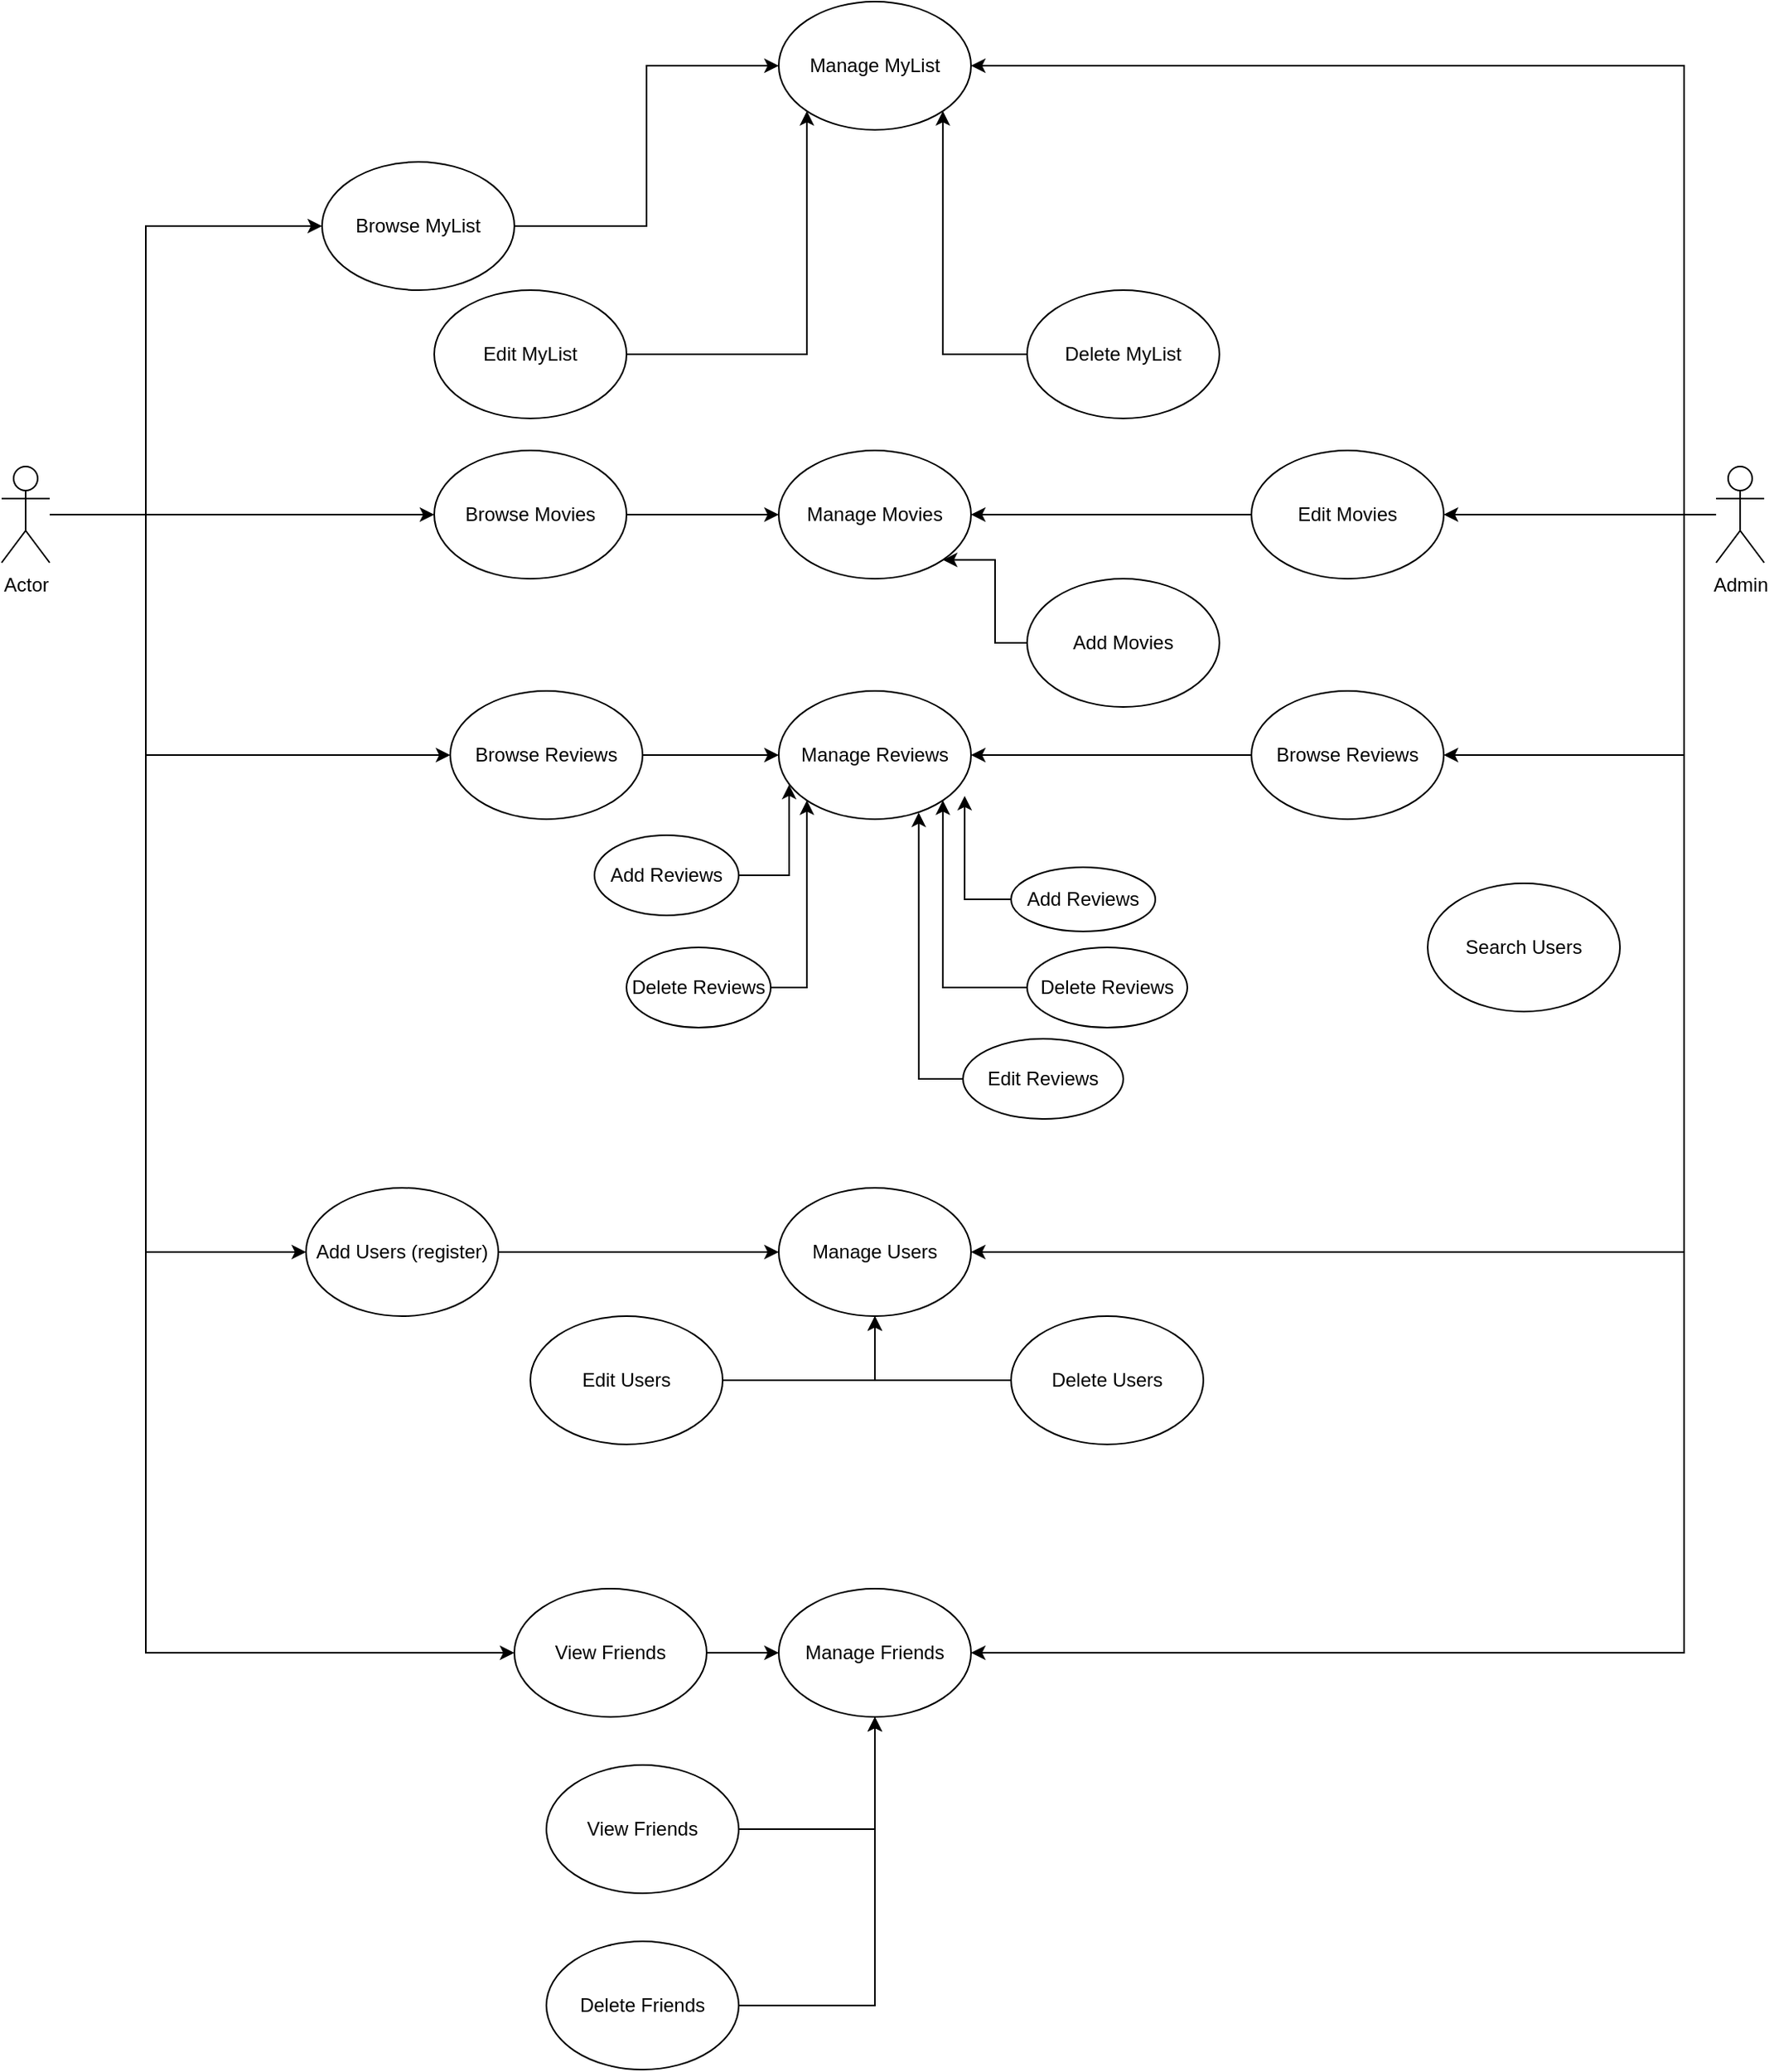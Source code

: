 <mxfile version="22.1.8" type="github">
  <diagram name="Page-1" id="ZeniHqI1XKFf16gRrM0b">
    <mxGraphModel dx="1216" dy="548" grid="1" gridSize="10" guides="1" tooltips="1" connect="1" arrows="1" fold="1" page="1" pageScale="1" pageWidth="1169" pageHeight="827" math="0" shadow="0">
      <root>
        <mxCell id="0" />
        <mxCell id="1" parent="0" />
        <mxCell id="5YAnPsfXHZ9A6MLN7WG7-42" style="edgeStyle=orthogonalEdgeStyle;rounded=0;orthogonalLoop=1;jettySize=auto;html=1;entryX=0;entryY=0.5;entryDx=0;entryDy=0;" parent="1" source="5YAnPsfXHZ9A6MLN7WG7-23" target="5YAnPsfXHZ9A6MLN7WG7-41" edge="1">
          <mxGeometry relative="1" as="geometry">
            <Array as="points">
              <mxPoint x="130" y="370" />
              <mxPoint x="130" y="190" />
            </Array>
          </mxGeometry>
        </mxCell>
        <mxCell id="5YAnPsfXHZ9A6MLN7WG7-50" style="edgeStyle=orthogonalEdgeStyle;rounded=0;orthogonalLoop=1;jettySize=auto;html=1;entryX=0;entryY=0.5;entryDx=0;entryDy=0;" parent="1" source="5YAnPsfXHZ9A6MLN7WG7-23" target="5YAnPsfXHZ9A6MLN7WG7-49" edge="1">
          <mxGeometry relative="1" as="geometry" />
        </mxCell>
        <mxCell id="5YAnPsfXHZ9A6MLN7WG7-59" style="edgeStyle=orthogonalEdgeStyle;rounded=0;orthogonalLoop=1;jettySize=auto;html=1;entryX=0;entryY=0.5;entryDx=0;entryDy=0;" parent="1" source="5YAnPsfXHZ9A6MLN7WG7-23" target="5YAnPsfXHZ9A6MLN7WG7-35" edge="1">
          <mxGeometry relative="1" as="geometry">
            <Array as="points">
              <mxPoint x="130" y="370" />
              <mxPoint x="130" y="520" />
            </Array>
          </mxGeometry>
        </mxCell>
        <mxCell id="fzHocNFi2LqluSGwRaMU-2" style="edgeStyle=orthogonalEdgeStyle;rounded=0;orthogonalLoop=1;jettySize=auto;html=1;entryX=0;entryY=0.5;entryDx=0;entryDy=0;" edge="1" parent="1" source="5YAnPsfXHZ9A6MLN7WG7-23" target="5YAnPsfXHZ9A6MLN7WG7-36">
          <mxGeometry relative="1" as="geometry">
            <Array as="points">
              <mxPoint x="130" y="370" />
              <mxPoint x="130" y="830" />
            </Array>
          </mxGeometry>
        </mxCell>
        <mxCell id="fzHocNFi2LqluSGwRaMU-11" style="edgeStyle=orthogonalEdgeStyle;rounded=0;orthogonalLoop=1;jettySize=auto;html=1;entryX=0;entryY=0.5;entryDx=0;entryDy=0;" edge="1" parent="1" source="5YAnPsfXHZ9A6MLN7WG7-23" target="fzHocNFi2LqluSGwRaMU-8">
          <mxGeometry relative="1" as="geometry">
            <Array as="points">
              <mxPoint x="130" y="370" />
              <mxPoint x="130" y="1080" />
            </Array>
          </mxGeometry>
        </mxCell>
        <mxCell id="5YAnPsfXHZ9A6MLN7WG7-23" value="Actor" style="shape=umlActor;verticalLabelPosition=bottom;verticalAlign=top;html=1;outlineConnect=0;" parent="1" vertex="1">
          <mxGeometry x="40" y="340" width="30" height="60" as="geometry" />
        </mxCell>
        <mxCell id="5YAnPsfXHZ9A6MLN7WG7-52" style="edgeStyle=orthogonalEdgeStyle;rounded=0;orthogonalLoop=1;jettySize=auto;html=1;entryX=1;entryY=0.5;entryDx=0;entryDy=0;" parent="1" source="5YAnPsfXHZ9A6MLN7WG7-25" target="5YAnPsfXHZ9A6MLN7WG7-30" edge="1">
          <mxGeometry relative="1" as="geometry">
            <Array as="points">
              <mxPoint x="1090" y="370" />
              <mxPoint x="1090" y="90" />
            </Array>
          </mxGeometry>
        </mxCell>
        <mxCell id="5YAnPsfXHZ9A6MLN7WG7-55" style="edgeStyle=orthogonalEdgeStyle;rounded=0;orthogonalLoop=1;jettySize=auto;html=1;" parent="1" source="5YAnPsfXHZ9A6MLN7WG7-25" target="5YAnPsfXHZ9A6MLN7WG7-54" edge="1">
          <mxGeometry relative="1" as="geometry" />
        </mxCell>
        <mxCell id="5YAnPsfXHZ9A6MLN7WG7-63" style="edgeStyle=orthogonalEdgeStyle;rounded=0;orthogonalLoop=1;jettySize=auto;html=1;entryX=1;entryY=0.5;entryDx=0;entryDy=0;" parent="1" source="5YAnPsfXHZ9A6MLN7WG7-25" target="5YAnPsfXHZ9A6MLN7WG7-62" edge="1">
          <mxGeometry relative="1" as="geometry">
            <Array as="points">
              <mxPoint x="1090" y="370" />
              <mxPoint x="1090" y="520" />
            </Array>
          </mxGeometry>
        </mxCell>
        <mxCell id="fzHocNFi2LqluSGwRaMU-6" style="edgeStyle=orthogonalEdgeStyle;rounded=0;orthogonalLoop=1;jettySize=auto;html=1;entryX=1;entryY=0.5;entryDx=0;entryDy=0;" edge="1" parent="1" source="5YAnPsfXHZ9A6MLN7WG7-25" target="5YAnPsfXHZ9A6MLN7WG7-29">
          <mxGeometry relative="1" as="geometry">
            <Array as="points">
              <mxPoint x="1090" y="370" />
              <mxPoint x="1090" y="830" />
            </Array>
          </mxGeometry>
        </mxCell>
        <mxCell id="fzHocNFi2LqluSGwRaMU-15" style="edgeStyle=orthogonalEdgeStyle;rounded=0;orthogonalLoop=1;jettySize=auto;html=1;entryX=1;entryY=0.5;entryDx=0;entryDy=0;" edge="1" parent="1" source="5YAnPsfXHZ9A6MLN7WG7-25" target="5YAnPsfXHZ9A6MLN7WG7-40">
          <mxGeometry relative="1" as="geometry">
            <Array as="points">
              <mxPoint x="1090" y="370" />
              <mxPoint x="1090" y="1080" />
            </Array>
          </mxGeometry>
        </mxCell>
        <mxCell id="5YAnPsfXHZ9A6MLN7WG7-25" value="Admin" style="shape=umlActor;verticalLabelPosition=bottom;verticalAlign=top;html=1;outlineConnect=0;" parent="1" vertex="1">
          <mxGeometry x="1110" y="340" width="30" height="60" as="geometry" />
        </mxCell>
        <mxCell id="5YAnPsfXHZ9A6MLN7WG7-28" value="Manage Movies" style="ellipse;whiteSpace=wrap;html=1;" parent="1" vertex="1">
          <mxGeometry x="525" y="330" width="120" height="80" as="geometry" />
        </mxCell>
        <mxCell id="5YAnPsfXHZ9A6MLN7WG7-29" value="Manage Users" style="ellipse;whiteSpace=wrap;html=1;" parent="1" vertex="1">
          <mxGeometry x="525" y="790" width="120" height="80" as="geometry" />
        </mxCell>
        <mxCell id="5YAnPsfXHZ9A6MLN7WG7-30" value="Manage MyList" style="ellipse;whiteSpace=wrap;html=1;" parent="1" vertex="1">
          <mxGeometry x="525" y="50" width="120" height="80" as="geometry" />
        </mxCell>
        <mxCell id="5YAnPsfXHZ9A6MLN7WG7-31" value="Manage Reviews" style="ellipse;whiteSpace=wrap;html=1;" parent="1" vertex="1">
          <mxGeometry x="525" y="480" width="120" height="80" as="geometry" />
        </mxCell>
        <mxCell id="5YAnPsfXHZ9A6MLN7WG7-32" value="Add Reviews" style="ellipse;whiteSpace=wrap;html=1;" parent="1" vertex="1">
          <mxGeometry x="410" y="570" width="90" height="50" as="geometry" />
        </mxCell>
        <mxCell id="5YAnPsfXHZ9A6MLN7WG7-61" style="edgeStyle=orthogonalEdgeStyle;rounded=0;orthogonalLoop=1;jettySize=auto;html=1;entryX=0;entryY=1;entryDx=0;entryDy=0;" parent="1" source="5YAnPsfXHZ9A6MLN7WG7-33" target="5YAnPsfXHZ9A6MLN7WG7-31" edge="1">
          <mxGeometry relative="1" as="geometry" />
        </mxCell>
        <mxCell id="5YAnPsfXHZ9A6MLN7WG7-33" value="Delete Reviews" style="ellipse;whiteSpace=wrap;html=1;" parent="1" vertex="1">
          <mxGeometry x="430" y="640" width="90" height="50" as="geometry" />
        </mxCell>
        <mxCell id="5YAnPsfXHZ9A6MLN7WG7-60" style="edgeStyle=orthogonalEdgeStyle;rounded=0;orthogonalLoop=1;jettySize=auto;html=1;" parent="1" source="5YAnPsfXHZ9A6MLN7WG7-35" target="5YAnPsfXHZ9A6MLN7WG7-31" edge="1">
          <mxGeometry relative="1" as="geometry" />
        </mxCell>
        <mxCell id="5YAnPsfXHZ9A6MLN7WG7-35" value="Browse Reviews" style="ellipse;whiteSpace=wrap;html=1;" parent="1" vertex="1">
          <mxGeometry x="320" y="480" width="120" height="80" as="geometry" />
        </mxCell>
        <mxCell id="fzHocNFi2LqluSGwRaMU-3" style="edgeStyle=orthogonalEdgeStyle;rounded=0;orthogonalLoop=1;jettySize=auto;html=1;entryX=0;entryY=0.5;entryDx=0;entryDy=0;" edge="1" parent="1" source="5YAnPsfXHZ9A6MLN7WG7-36" target="5YAnPsfXHZ9A6MLN7WG7-29">
          <mxGeometry relative="1" as="geometry" />
        </mxCell>
        <mxCell id="5YAnPsfXHZ9A6MLN7WG7-36" value="Add Users (register)" style="ellipse;whiteSpace=wrap;html=1;" parent="1" vertex="1">
          <mxGeometry x="230" y="790" width="120" height="80" as="geometry" />
        </mxCell>
        <mxCell id="fzHocNFi2LqluSGwRaMU-4" style="edgeStyle=orthogonalEdgeStyle;rounded=0;orthogonalLoop=1;jettySize=auto;html=1;entryX=0.5;entryY=1;entryDx=0;entryDy=0;" edge="1" parent="1" source="5YAnPsfXHZ9A6MLN7WG7-37" target="5YAnPsfXHZ9A6MLN7WG7-29">
          <mxGeometry relative="1" as="geometry" />
        </mxCell>
        <mxCell id="5YAnPsfXHZ9A6MLN7WG7-37" value="Edit Users" style="ellipse;whiteSpace=wrap;html=1;" parent="1" vertex="1">
          <mxGeometry x="370" y="870" width="120" height="80" as="geometry" />
        </mxCell>
        <mxCell id="fzHocNFi2LqluSGwRaMU-7" style="edgeStyle=orthogonalEdgeStyle;rounded=0;orthogonalLoop=1;jettySize=auto;html=1;entryX=0.5;entryY=1;entryDx=0;entryDy=0;" edge="1" parent="1" source="5YAnPsfXHZ9A6MLN7WG7-38" target="5YAnPsfXHZ9A6MLN7WG7-29">
          <mxGeometry relative="1" as="geometry" />
        </mxCell>
        <mxCell id="5YAnPsfXHZ9A6MLN7WG7-38" value="Delete Users" style="ellipse;whiteSpace=wrap;html=1;" parent="1" vertex="1">
          <mxGeometry x="670" y="870" width="120" height="80" as="geometry" />
        </mxCell>
        <mxCell id="5YAnPsfXHZ9A6MLN7WG7-39" value="Search Users" style="ellipse;whiteSpace=wrap;html=1;" parent="1" vertex="1">
          <mxGeometry x="930" y="600" width="120" height="80" as="geometry" />
        </mxCell>
        <mxCell id="5YAnPsfXHZ9A6MLN7WG7-40" value="Manage Friends" style="ellipse;whiteSpace=wrap;html=1;" parent="1" vertex="1">
          <mxGeometry x="525" y="1040" width="120" height="80" as="geometry" />
        </mxCell>
        <mxCell id="5YAnPsfXHZ9A6MLN7WG7-43" style="edgeStyle=orthogonalEdgeStyle;rounded=0;orthogonalLoop=1;jettySize=auto;html=1;entryX=0;entryY=0.5;entryDx=0;entryDy=0;" parent="1" source="5YAnPsfXHZ9A6MLN7WG7-41" target="5YAnPsfXHZ9A6MLN7WG7-30" edge="1">
          <mxGeometry relative="1" as="geometry" />
        </mxCell>
        <mxCell id="5YAnPsfXHZ9A6MLN7WG7-41" value="Browse MyList" style="ellipse;whiteSpace=wrap;html=1;" parent="1" vertex="1">
          <mxGeometry x="240" y="150" width="120" height="80" as="geometry" />
        </mxCell>
        <mxCell id="5YAnPsfXHZ9A6MLN7WG7-45" style="edgeStyle=orthogonalEdgeStyle;rounded=0;orthogonalLoop=1;jettySize=auto;html=1;entryX=0;entryY=1;entryDx=0;entryDy=0;" parent="1" source="5YAnPsfXHZ9A6MLN7WG7-44" target="5YAnPsfXHZ9A6MLN7WG7-30" edge="1">
          <mxGeometry relative="1" as="geometry" />
        </mxCell>
        <mxCell id="5YAnPsfXHZ9A6MLN7WG7-44" value="Edit MyList" style="ellipse;whiteSpace=wrap;html=1;" parent="1" vertex="1">
          <mxGeometry x="310" y="230" width="120" height="80" as="geometry" />
        </mxCell>
        <mxCell id="5YAnPsfXHZ9A6MLN7WG7-47" style="edgeStyle=orthogonalEdgeStyle;rounded=0;orthogonalLoop=1;jettySize=auto;html=1;entryX=1;entryY=1;entryDx=0;entryDy=0;" parent="1" source="5YAnPsfXHZ9A6MLN7WG7-46" target="5YAnPsfXHZ9A6MLN7WG7-30" edge="1">
          <mxGeometry relative="1" as="geometry" />
        </mxCell>
        <mxCell id="5YAnPsfXHZ9A6MLN7WG7-46" value="Delete MyList" style="ellipse;whiteSpace=wrap;html=1;" parent="1" vertex="1">
          <mxGeometry x="680" y="230" width="120" height="80" as="geometry" />
        </mxCell>
        <mxCell id="5YAnPsfXHZ9A6MLN7WG7-51" style="edgeStyle=orthogonalEdgeStyle;rounded=0;orthogonalLoop=1;jettySize=auto;html=1;" parent="1" source="5YAnPsfXHZ9A6MLN7WG7-49" target="5YAnPsfXHZ9A6MLN7WG7-28" edge="1">
          <mxGeometry relative="1" as="geometry" />
        </mxCell>
        <mxCell id="5YAnPsfXHZ9A6MLN7WG7-49" value="Browse Movies" style="ellipse;whiteSpace=wrap;html=1;" parent="1" vertex="1">
          <mxGeometry x="310" y="330" width="120" height="80" as="geometry" />
        </mxCell>
        <mxCell id="5YAnPsfXHZ9A6MLN7WG7-58" style="edgeStyle=orthogonalEdgeStyle;rounded=0;orthogonalLoop=1;jettySize=auto;html=1;entryX=1;entryY=1;entryDx=0;entryDy=0;" parent="1" source="5YAnPsfXHZ9A6MLN7WG7-53" target="5YAnPsfXHZ9A6MLN7WG7-28" edge="1">
          <mxGeometry relative="1" as="geometry" />
        </mxCell>
        <mxCell id="5YAnPsfXHZ9A6MLN7WG7-53" value="Add Movies" style="ellipse;whiteSpace=wrap;html=1;" parent="1" vertex="1">
          <mxGeometry x="680" y="410" width="120" height="80" as="geometry" />
        </mxCell>
        <mxCell id="5YAnPsfXHZ9A6MLN7WG7-57" style="edgeStyle=orthogonalEdgeStyle;rounded=0;orthogonalLoop=1;jettySize=auto;html=1;entryX=1;entryY=0.5;entryDx=0;entryDy=0;" parent="1" source="5YAnPsfXHZ9A6MLN7WG7-54" target="5YAnPsfXHZ9A6MLN7WG7-28" edge="1">
          <mxGeometry relative="1" as="geometry" />
        </mxCell>
        <mxCell id="5YAnPsfXHZ9A6MLN7WG7-54" value="Edit Movies" style="ellipse;whiteSpace=wrap;html=1;" parent="1" vertex="1">
          <mxGeometry x="820" y="330" width="120" height="80" as="geometry" />
        </mxCell>
        <mxCell id="5YAnPsfXHZ9A6MLN7WG7-66" style="edgeStyle=orthogonalEdgeStyle;rounded=0;orthogonalLoop=1;jettySize=auto;html=1;entryX=1;entryY=0.5;entryDx=0;entryDy=0;" parent="1" source="5YAnPsfXHZ9A6MLN7WG7-62" target="5YAnPsfXHZ9A6MLN7WG7-31" edge="1">
          <mxGeometry relative="1" as="geometry" />
        </mxCell>
        <mxCell id="5YAnPsfXHZ9A6MLN7WG7-62" value="Browse Reviews" style="ellipse;whiteSpace=wrap;html=1;" parent="1" vertex="1">
          <mxGeometry x="820" y="480" width="120" height="80" as="geometry" />
        </mxCell>
        <mxCell id="5YAnPsfXHZ9A6MLN7WG7-64" value="Delete Reviews" style="ellipse;whiteSpace=wrap;html=1;" parent="1" vertex="1">
          <mxGeometry x="680" y="640" width="100" height="50" as="geometry" />
        </mxCell>
        <mxCell id="5YAnPsfXHZ9A6MLN7WG7-65" style="edgeStyle=orthogonalEdgeStyle;rounded=0;orthogonalLoop=1;jettySize=auto;html=1;entryX=1;entryY=1;entryDx=0;entryDy=0;" parent="1" source="5YAnPsfXHZ9A6MLN7WG7-64" target="5YAnPsfXHZ9A6MLN7WG7-31" edge="1">
          <mxGeometry relative="1" as="geometry" />
        </mxCell>
        <mxCell id="5YAnPsfXHZ9A6MLN7WG7-67" style="edgeStyle=orthogonalEdgeStyle;rounded=0;orthogonalLoop=1;jettySize=auto;html=1;entryX=0.054;entryY=0.731;entryDx=0;entryDy=0;entryPerimeter=0;" parent="1" source="5YAnPsfXHZ9A6MLN7WG7-32" target="5YAnPsfXHZ9A6MLN7WG7-31" edge="1">
          <mxGeometry relative="1" as="geometry" />
        </mxCell>
        <mxCell id="5YAnPsfXHZ9A6MLN7WG7-68" value="Add Reviews" style="ellipse;whiteSpace=wrap;html=1;" parent="1" vertex="1">
          <mxGeometry x="670" y="590" width="90" height="40" as="geometry" />
        </mxCell>
        <mxCell id="5YAnPsfXHZ9A6MLN7WG7-69" style="edgeStyle=orthogonalEdgeStyle;rounded=0;orthogonalLoop=1;jettySize=auto;html=1;entryX=0.967;entryY=0.818;entryDx=0;entryDy=0;entryPerimeter=0;" parent="1" source="5YAnPsfXHZ9A6MLN7WG7-68" target="5YAnPsfXHZ9A6MLN7WG7-31" edge="1">
          <mxGeometry relative="1" as="geometry" />
        </mxCell>
        <mxCell id="5YAnPsfXHZ9A6MLN7WG7-70" value="Edit Reviews" style="ellipse;whiteSpace=wrap;html=1;" parent="1" vertex="1">
          <mxGeometry x="640" y="697" width="100" height="50" as="geometry" />
        </mxCell>
        <mxCell id="5YAnPsfXHZ9A6MLN7WG7-71" style="edgeStyle=orthogonalEdgeStyle;rounded=0;orthogonalLoop=1;jettySize=auto;html=1;entryX=0.728;entryY=0.948;entryDx=0;entryDy=0;entryPerimeter=0;" parent="1" source="5YAnPsfXHZ9A6MLN7WG7-70" target="5YAnPsfXHZ9A6MLN7WG7-31" edge="1">
          <mxGeometry relative="1" as="geometry">
            <Array as="points">
              <mxPoint x="612" y="722" />
            </Array>
          </mxGeometry>
        </mxCell>
        <mxCell id="fzHocNFi2LqluSGwRaMU-12" value="" style="edgeStyle=orthogonalEdgeStyle;rounded=0;orthogonalLoop=1;jettySize=auto;html=1;" edge="1" parent="1" source="fzHocNFi2LqluSGwRaMU-8" target="5YAnPsfXHZ9A6MLN7WG7-40">
          <mxGeometry relative="1" as="geometry" />
        </mxCell>
        <mxCell id="fzHocNFi2LqluSGwRaMU-8" value="View Friends" style="ellipse;whiteSpace=wrap;html=1;" vertex="1" parent="1">
          <mxGeometry x="360" y="1040" width="120" height="80" as="geometry" />
        </mxCell>
        <mxCell id="fzHocNFi2LqluSGwRaMU-13" style="edgeStyle=orthogonalEdgeStyle;rounded=0;orthogonalLoop=1;jettySize=auto;html=1;entryX=0.5;entryY=1;entryDx=0;entryDy=0;" edge="1" parent="1" source="fzHocNFi2LqluSGwRaMU-9" target="5YAnPsfXHZ9A6MLN7WG7-40">
          <mxGeometry relative="1" as="geometry" />
        </mxCell>
        <mxCell id="fzHocNFi2LqluSGwRaMU-9" value="View Friends" style="ellipse;whiteSpace=wrap;html=1;" vertex="1" parent="1">
          <mxGeometry x="380" y="1150" width="120" height="80" as="geometry" />
        </mxCell>
        <mxCell id="fzHocNFi2LqluSGwRaMU-14" style="edgeStyle=orthogonalEdgeStyle;rounded=0;orthogonalLoop=1;jettySize=auto;html=1;entryX=0.5;entryY=1;entryDx=0;entryDy=0;" edge="1" parent="1" source="fzHocNFi2LqluSGwRaMU-10" target="5YAnPsfXHZ9A6MLN7WG7-40">
          <mxGeometry relative="1" as="geometry" />
        </mxCell>
        <mxCell id="fzHocNFi2LqluSGwRaMU-10" value="Delete Friends" style="ellipse;whiteSpace=wrap;html=1;" vertex="1" parent="1">
          <mxGeometry x="380" y="1260" width="120" height="80" as="geometry" />
        </mxCell>
      </root>
    </mxGraphModel>
  </diagram>
</mxfile>
